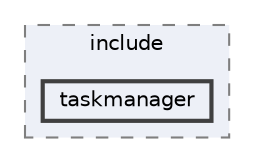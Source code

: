 digraph "final_project/include/taskmanager"
{
 // LATEX_PDF_SIZE
  bgcolor="transparent";
  edge [fontname=Helvetica,fontsize=10,labelfontname=Helvetica,labelfontsize=10];
  node [fontname=Helvetica,fontsize=10,shape=box,height=0.2,width=0.4];
  compound=true
  subgraph clusterdir_e5c2d53f60ccd0aa5ae38f5a524d0a9e {
    graph [ bgcolor="#edf0f7", pencolor="grey50", label="include", fontname=Helvetica,fontsize=10 style="filled,dashed", URL="dir_e5c2d53f60ccd0aa5ae38f5a524d0a9e.html",tooltip=""]
  dir_6e26c4fa0932a05e14a04cfd72c3dbe2 [label="taskmanager", fillcolor="#edf0f7", color="grey25", style="filled,bold", URL="dir_6e26c4fa0932a05e14a04cfd72c3dbe2.html",tooltip=""];
  }
}
